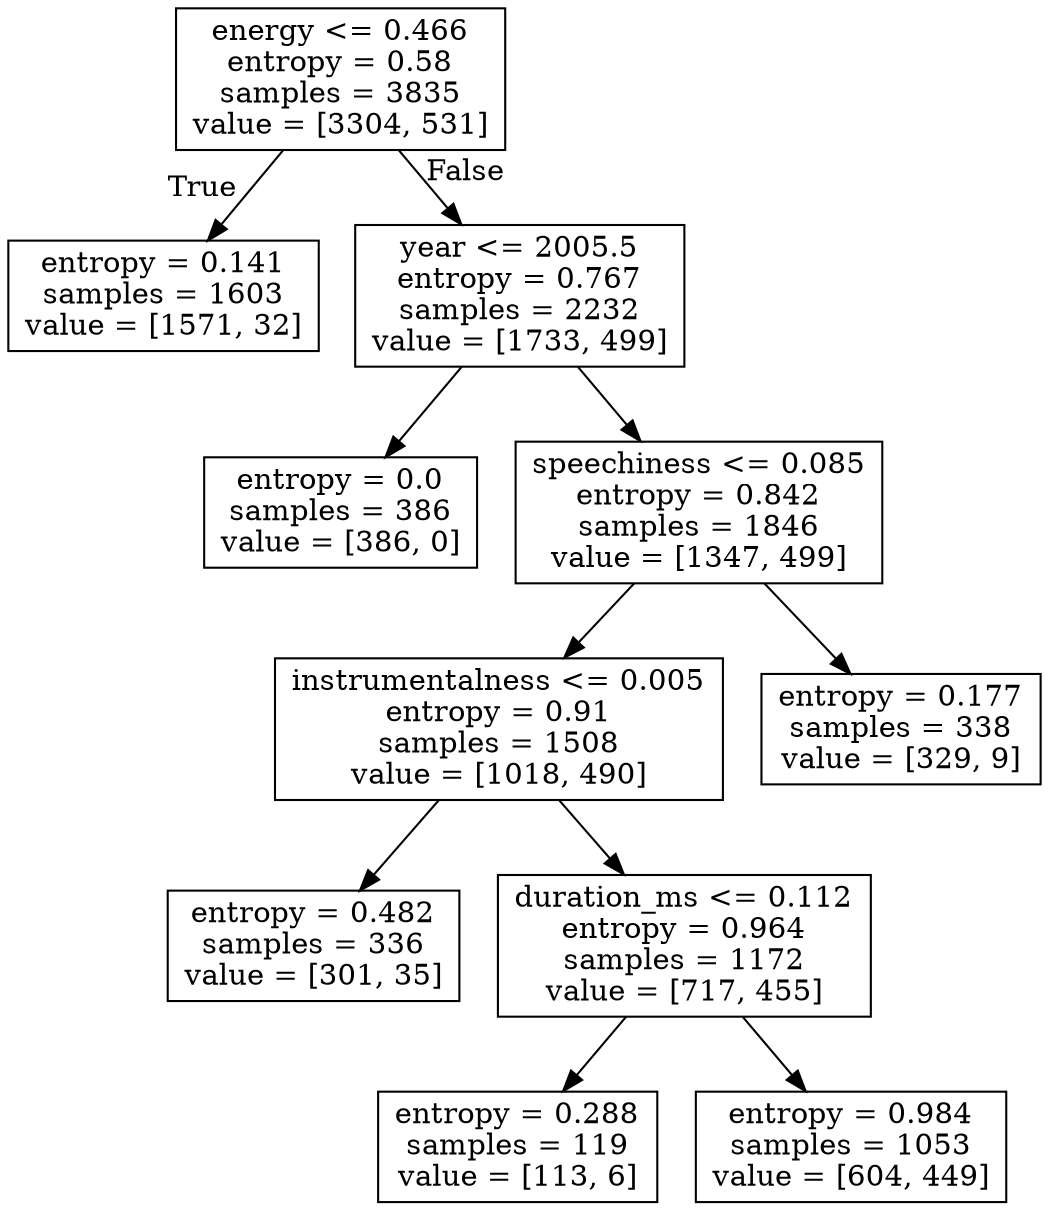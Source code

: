digraph Tree {
node [shape=box] ;
0 [label="energy <= 0.466\nentropy = 0.58\nsamples = 3835\nvalue = [3304, 531]"] ;
1 [label="entropy = 0.141\nsamples = 1603\nvalue = [1571, 32]"] ;
0 -> 1 [labeldistance=2.5, labelangle=45, headlabel="True"] ;
2 [label="year <= 2005.5\nentropy = 0.767\nsamples = 2232\nvalue = [1733, 499]"] ;
0 -> 2 [labeldistance=2.5, labelangle=-45, headlabel="False"] ;
3 [label="entropy = 0.0\nsamples = 386\nvalue = [386, 0]"] ;
2 -> 3 ;
4 [label="speechiness <= 0.085\nentropy = 0.842\nsamples = 1846\nvalue = [1347, 499]"] ;
2 -> 4 ;
5 [label="instrumentalness <= 0.005\nentropy = 0.91\nsamples = 1508\nvalue = [1018, 490]"] ;
4 -> 5 ;
6 [label="entropy = 0.482\nsamples = 336\nvalue = [301, 35]"] ;
5 -> 6 ;
7 [label="duration_ms <= 0.112\nentropy = 0.964\nsamples = 1172\nvalue = [717, 455]"] ;
5 -> 7 ;
8 [label="entropy = 0.288\nsamples = 119\nvalue = [113, 6]"] ;
7 -> 8 ;
9 [label="entropy = 0.984\nsamples = 1053\nvalue = [604, 449]"] ;
7 -> 9 ;
10 [label="entropy = 0.177\nsamples = 338\nvalue = [329, 9]"] ;
4 -> 10 ;
}